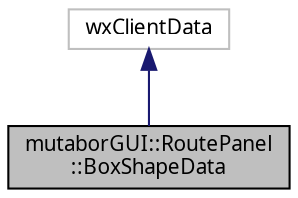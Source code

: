 digraph "mutaborGUI::RoutePanel::BoxShapeData"
{
  edge [fontname="Sans",fontsize="10",labelfontname="Sans",labelfontsize="10"];
  node [fontname="Sans",fontsize="10",shape=record];
  Node0 [label="mutaborGUI::RoutePanel\l::BoxShapeData",height=0.2,width=0.4,color="black", fillcolor="grey75", style="filled", fontcolor="black"];
  Node1 -> Node0 [dir="back",color="midnightblue",fontsize="10",style="solid",fontname="Sans"];
  Node1 [label="wxClientData",height=0.2,width=0.4,color="grey75", fillcolor="white", style="filled"];
}

